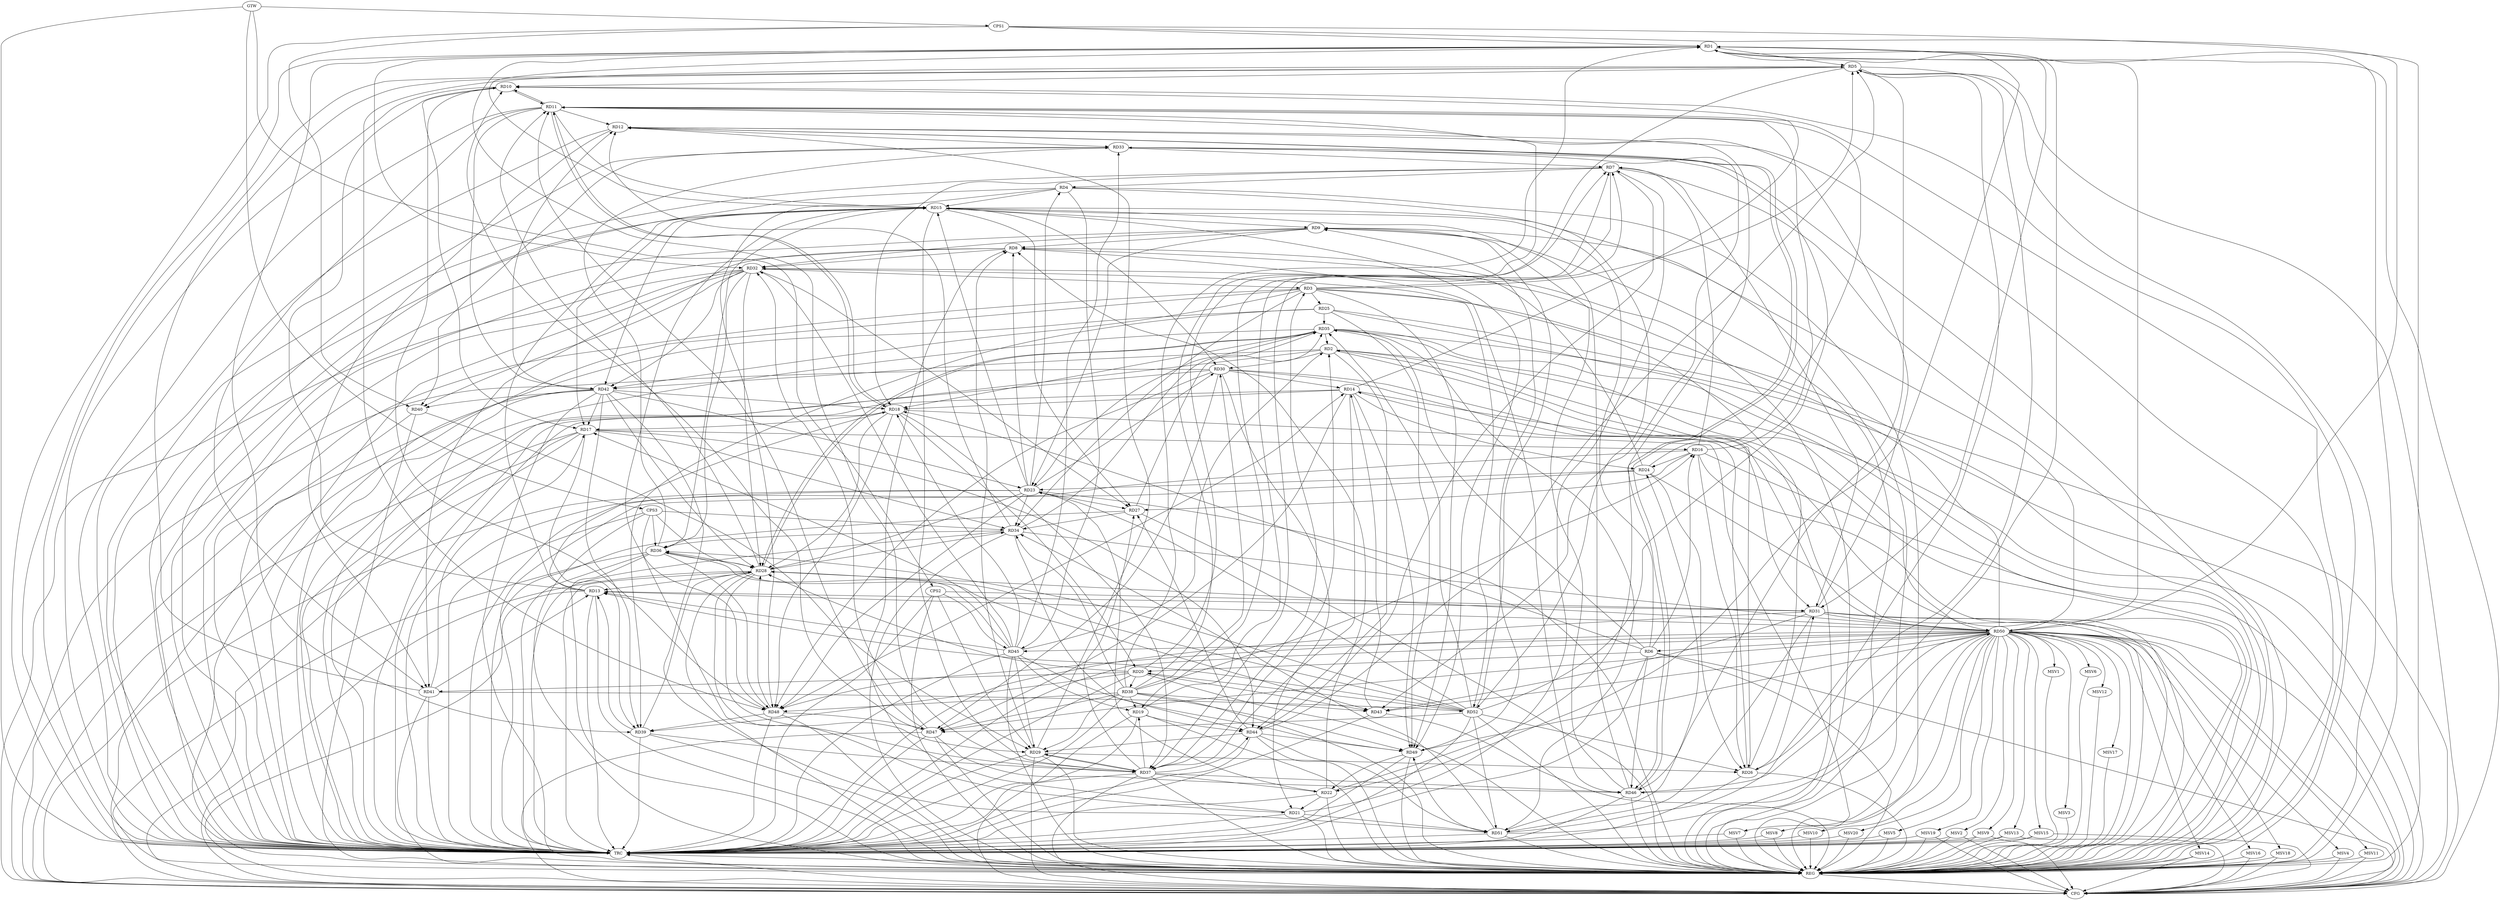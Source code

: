 strict digraph G {
  RD1 [ label="RD1" ];
  RD2 [ label="RD2" ];
  RD3 [ label="RD3" ];
  RD4 [ label="RD4" ];
  RD5 [ label="RD5" ];
  RD6 [ label="RD6" ];
  RD7 [ label="RD7" ];
  RD8 [ label="RD8" ];
  RD9 [ label="RD9" ];
  RD10 [ label="RD10" ];
  RD11 [ label="RD11" ];
  RD12 [ label="RD12" ];
  RD13 [ label="RD13" ];
  RD14 [ label="RD14" ];
  RD15 [ label="RD15" ];
  RD16 [ label="RD16" ];
  RD17 [ label="RD17" ];
  RD18 [ label="RD18" ];
  RD19 [ label="RD19" ];
  RD20 [ label="RD20" ];
  RD21 [ label="RD21" ];
  RD22 [ label="RD22" ];
  RD23 [ label="RD23" ];
  RD24 [ label="RD24" ];
  RD25 [ label="RD25" ];
  RD26 [ label="RD26" ];
  RD27 [ label="RD27" ];
  RD28 [ label="RD28" ];
  RD29 [ label="RD29" ];
  RD30 [ label="RD30" ];
  RD31 [ label="RD31" ];
  RD32 [ label="RD32" ];
  RD33 [ label="RD33" ];
  RD34 [ label="RD34" ];
  RD35 [ label="RD35" ];
  RD36 [ label="RD36" ];
  RD37 [ label="RD37" ];
  RD38 [ label="RD38" ];
  RD39 [ label="RD39" ];
  RD40 [ label="RD40" ];
  RD41 [ label="RD41" ];
  RD42 [ label="RD42" ];
  RD43 [ label="RD43" ];
  RD44 [ label="RD44" ];
  RD45 [ label="RD45" ];
  RD46 [ label="RD46" ];
  RD47 [ label="RD47" ];
  RD48 [ label="RD48" ];
  RD49 [ label="RD49" ];
  RD50 [ label="RD50" ];
  RD51 [ label="RD51" ];
  RD52 [ label="RD52" ];
  CPS1 [ label="CPS1" ];
  CPS2 [ label="CPS2" ];
  CPS3 [ label="CPS3" ];
  GTW [ label="GTW" ];
  REG [ label="REG" ];
  CFG [ label="CFG" ];
  TRC [ label="TRC" ];
  MSV1 [ label="MSV1" ];
  MSV2 [ label="MSV2" ];
  MSV3 [ label="MSV3" ];
  MSV4 [ label="MSV4" ];
  MSV5 [ label="MSV5" ];
  MSV6 [ label="MSV6" ];
  MSV7 [ label="MSV7" ];
  MSV8 [ label="MSV8" ];
  MSV9 [ label="MSV9" ];
  MSV10 [ label="MSV10" ];
  MSV11 [ label="MSV11" ];
  MSV12 [ label="MSV12" ];
  MSV13 [ label="MSV13" ];
  MSV14 [ label="MSV14" ];
  MSV15 [ label="MSV15" ];
  MSV16 [ label="MSV16" ];
  MSV17 [ label="MSV17" ];
  MSV18 [ label="MSV18" ];
  MSV19 [ label="MSV19" ];
  MSV20 [ label="MSV20" ];
  RD1 -> RD5;
  RD1 -> RD15;
  RD1 -> RD22;
  RD1 -> RD31;
  RD1 -> RD32;
  RD37 -> RD1;
  RD38 -> RD1;
  RD1 -> RD39;
  RD46 -> RD1;
  RD50 -> RD1;
  RD2 -> RD30;
  RD2 -> RD31;
  RD35 -> RD2;
  RD37 -> RD2;
  RD2 -> RD42;
  RD2 -> RD44;
  RD45 -> RD2;
  RD50 -> RD2;
  RD3 -> RD5;
  RD3 -> RD7;
  RD3 -> RD25;
  RD32 -> RD3;
  RD3 -> RD34;
  RD37 -> RD3;
  RD3 -> RD42;
  RD3 -> RD49;
  RD3 -> RD52;
  RD7 -> RD4;
  RD4 -> RD15;
  RD23 -> RD4;
  RD4 -> RD45;
  RD4 -> RD48;
  RD4 -> RD52;
  RD5 -> RD10;
  RD5 -> RD19;
  RD5 -> RD26;
  RD41 -> RD5;
  RD44 -> RD5;
  RD5 -> RD46;
  RD5 -> RD48;
  RD51 -> RD5;
  RD6 -> RD15;
  RD6 -> RD16;
  RD6 -> RD18;
  RD6 -> RD20;
  RD6 -> RD35;
  RD6 -> RD46;
  RD50 -> RD6;
  RD16 -> RD7;
  RD7 -> RD18;
  RD19 -> RD7;
  RD20 -> RD7;
  RD21 -> RD7;
  RD7 -> RD31;
  RD33 -> RD7;
  RD7 -> RD37;
  RD7 -> RD44;
  RD9 -> RD8;
  RD21 -> RD8;
  RD22 -> RD8;
  RD23 -> RD8;
  RD24 -> RD8;
  RD29 -> RD8;
  RD8 -> RD32;
  RD8 -> RD41;
  RD8 -> RD46;
  RD15 -> RD9;
  RD9 -> RD23;
  RD9 -> RD32;
  RD46 -> RD9;
  RD49 -> RD9;
  RD50 -> RD9;
  RD52 -> RD9;
  RD10 -> RD11;
  RD11 -> RD10;
  RD13 -> RD10;
  RD14 -> RD10;
  RD10 -> RD17;
  RD47 -> RD10;
  RD10 -> RD48;
  RD11 -> RD12;
  RD11 -> RD15;
  RD16 -> RD11;
  RD11 -> RD18;
  RD18 -> RD11;
  RD22 -> RD11;
  RD24 -> RD11;
  RD28 -> RD11;
  RD38 -> RD11;
  RD11 -> RD41;
  RD11 -> RD42;
  RD47 -> RD11;
  RD29 -> RD12;
  RD31 -> RD12;
  RD12 -> RD33;
  RD34 -> RD12;
  RD12 -> RD41;
  RD42 -> RD12;
  RD12 -> RD46;
  RD46 -> RD12;
  RD13 -> RD15;
  RD13 -> RD18;
  RD28 -> RD13;
  RD13 -> RD31;
  RD39 -> RD13;
  RD41 -> RD13;
  RD45 -> RD13;
  RD50 -> RD13;
  RD52 -> RD13;
  RD14 -> RD18;
  RD14 -> RD24;
  RD26 -> RD14;
  RD30 -> RD14;
  RD14 -> RD37;
  RD43 -> RD14;
  RD14 -> RD47;
  RD48 -> RD14;
  RD14 -> RD49;
  RD15 -> RD17;
  RD23 -> RD15;
  RD15 -> RD27;
  RD15 -> RD30;
  RD36 -> RD15;
  RD15 -> RD37;
  RD15 -> RD42;
  RD46 -> RD15;
  RD48 -> RD15;
  RD15 -> RD49;
  RD17 -> RD16;
  RD16 -> RD24;
  RD16 -> RD26;
  RD16 -> RD27;
  RD38 -> RD16;
  RD18 -> RD17;
  RD17 -> RD34;
  RD17 -> RD39;
  RD41 -> RD17;
  RD42 -> RD17;
  RD17 -> RD44;
  RD45 -> RD17;
  RD18 -> RD20;
  RD18 -> RD28;
  RD35 -> RD18;
  RD18 -> RD37;
  RD42 -> RD18;
  RD45 -> RD18;
  RD18 -> RD48;
  RD37 -> RD19;
  RD38 -> RD19;
  RD19 -> RD44;
  RD45 -> RD19;
  RD20 -> RD28;
  RD20 -> RD38;
  RD20 -> RD39;
  RD20 -> RD41;
  RD20 -> RD43;
  RD52 -> RD20;
  RD22 -> RD21;
  RD28 -> RD21;
  RD30 -> RD21;
  RD21 -> RD51;
  RD22 -> RD23;
  RD37 -> RD22;
  RD49 -> RD22;
  RD24 -> RD23;
  RD23 -> RD27;
  RD23 -> RD28;
  RD23 -> RD30;
  RD23 -> RD34;
  RD35 -> RD23;
  RD42 -> RD23;
  RD23 -> RD48;
  RD52 -> RD23;
  RD24 -> RD26;
  RD51 -> RD24;
  RD25 -> RD35;
  RD25 -> RD39;
  RD25 -> RD49;
  RD29 -> RD26;
  RD30 -> RD26;
  RD26 -> RD31;
  RD26 -> RD32;
  RD52 -> RD26;
  RD32 -> RD27;
  RD27 -> RD34;
  RD27 -> RD35;
  RD37 -> RD27;
  RD44 -> RD27;
  RD28 -> RD29;
  RD32 -> RD28;
  RD28 -> RD34;
  RD28 -> RD35;
  RD35 -> RD28;
  RD36 -> RD28;
  RD39 -> RD28;
  RD42 -> RD28;
  RD48 -> RD28;
  RD50 -> RD28;
  RD52 -> RD28;
  RD29 -> RD37;
  RD37 -> RD29;
  RD38 -> RD29;
  RD40 -> RD29;
  RD44 -> RD29;
  RD45 -> RD29;
  RD38 -> RD30;
  RD30 -> RD47;
  RD30 -> RD48;
  RD31 -> RD43;
  RD31 -> RD50;
  RD31 -> RD51;
  RD32 -> RD36;
  RD32 -> RD40;
  RD32 -> RD42;
  RD45 -> RD32;
  RD47 -> RD32;
  RD50 -> RD32;
  RD36 -> RD33;
  RD33 -> RD40;
  RD33 -> RD43;
  RD45 -> RD33;
  RD52 -> RD33;
  RD34 -> RD35;
  RD34 -> RD36;
  RD38 -> RD34;
  RD34 -> RD44;
  RD34 -> RD50;
  RD51 -> RD34;
  RD35 -> RD50;
  RD35 -> RD51;
  RD52 -> RD35;
  RD36 -> RD43;
  RD45 -> RD36;
  RD36 -> RD48;
  RD52 -> RD36;
  RD39 -> RD37;
  RD37 -> RD44;
  RD37 -> RD46;
  RD38 -> RD43;
  RD38 -> RD47;
  RD38 -> RD48;
  RD38 -> RD49;
  RD42 -> RD39;
  RD48 -> RD39;
  RD42 -> RD40;
  RD41 -> RD52;
  RD42 -> RD51;
  RD50 -> RD43;
  RD44 -> RD49;
  RD44 -> RD51;
  RD45 -> RD49;
  RD50 -> RD45;
  RD47 -> RD46;
  RD50 -> RD46;
  RD48 -> RD47;
  RD50 -> RD47;
  RD52 -> RD47;
  RD50 -> RD48;
  RD50 -> RD49;
  RD51 -> RD49;
  RD51 -> RD50;
  RD52 -> RD51;
  CPS1 -> RD1;
  CPS1 -> RD40;
  CPS1 -> RD50;
  CPS2 -> RD29;
  CPS2 -> RD31;
  CPS2 -> RD45;
  CPS3 -> RD28;
  CPS3 -> RD34;
  CPS3 -> RD37;
  CPS3 -> RD36;
  GTW -> CPS1;
  GTW -> CPS2;
  GTW -> CPS3;
  RD1 -> REG;
  RD2 -> REG;
  RD3 -> REG;
  RD4 -> REG;
  RD5 -> REG;
  RD6 -> REG;
  RD7 -> REG;
  RD8 -> REG;
  RD9 -> REG;
  RD10 -> REG;
  RD11 -> REG;
  RD12 -> REG;
  RD13 -> REG;
  RD14 -> REG;
  RD15 -> REG;
  RD16 -> REG;
  RD17 -> REG;
  RD18 -> REG;
  RD19 -> REG;
  RD20 -> REG;
  RD21 -> REG;
  RD22 -> REG;
  RD23 -> REG;
  RD24 -> REG;
  RD25 -> REG;
  RD26 -> REG;
  RD27 -> REG;
  RD28 -> REG;
  RD29 -> REG;
  RD30 -> REG;
  RD31 -> REG;
  RD32 -> REG;
  RD33 -> REG;
  RD34 -> REG;
  RD35 -> REG;
  RD36 -> REG;
  RD37 -> REG;
  RD38 -> REG;
  RD39 -> REG;
  RD40 -> REG;
  RD41 -> REG;
  RD42 -> REG;
  RD43 -> REG;
  RD44 -> REG;
  RD45 -> REG;
  RD46 -> REG;
  RD47 -> REG;
  RD48 -> REG;
  RD49 -> REG;
  RD50 -> REG;
  RD51 -> REG;
  RD52 -> REG;
  CPS1 -> REG;
  CPS2 -> REG;
  CPS3 -> REG;
  RD17 -> CFG;
  RD6 -> CFG;
  RD30 -> CFG;
  RD42 -> CFG;
  RD31 -> CFG;
  RD32 -> CFG;
  RD35 -> CFG;
  RD28 -> CFG;
  RD1 -> CFG;
  RD25 -> CFG;
  RD37 -> CFG;
  RD13 -> CFG;
  RD5 -> CFG;
  RD19 -> CFG;
  RD2 -> CFG;
  RD36 -> CFG;
  RD23 -> CFG;
  RD3 -> CFG;
  RD16 -> CFG;
  RD50 -> CFG;
  RD47 -> CFG;
  RD29 -> CFG;
  REG -> CFG;
  RD1 -> TRC;
  RD2 -> TRC;
  RD3 -> TRC;
  RD4 -> TRC;
  RD5 -> TRC;
  RD6 -> TRC;
  RD7 -> TRC;
  RD8 -> TRC;
  RD9 -> TRC;
  RD10 -> TRC;
  RD11 -> TRC;
  RD12 -> TRC;
  RD13 -> TRC;
  RD14 -> TRC;
  RD15 -> TRC;
  RD16 -> TRC;
  RD17 -> TRC;
  RD18 -> TRC;
  RD19 -> TRC;
  RD20 -> TRC;
  RD21 -> TRC;
  RD22 -> TRC;
  RD23 -> TRC;
  RD24 -> TRC;
  RD25 -> TRC;
  RD26 -> TRC;
  RD27 -> TRC;
  RD28 -> TRC;
  RD29 -> TRC;
  RD30 -> TRC;
  RD31 -> TRC;
  RD32 -> TRC;
  RD33 -> TRC;
  RD34 -> TRC;
  RD35 -> TRC;
  RD36 -> TRC;
  RD37 -> TRC;
  RD38 -> TRC;
  RD39 -> TRC;
  RD40 -> TRC;
  RD41 -> TRC;
  RD42 -> TRC;
  RD43 -> TRC;
  RD44 -> TRC;
  RD45 -> TRC;
  RD46 -> TRC;
  RD47 -> TRC;
  RD48 -> TRC;
  RD49 -> TRC;
  RD50 -> TRC;
  RD51 -> TRC;
  RD52 -> TRC;
  CPS1 -> TRC;
  CPS2 -> TRC;
  CPS3 -> TRC;
  GTW -> TRC;
  CFG -> TRC;
  TRC -> REG;
  RD50 -> MSV1;
  RD50 -> MSV2;
  RD50 -> MSV3;
  MSV1 -> REG;
  MSV2 -> REG;
  MSV2 -> TRC;
  MSV2 -> CFG;
  MSV3 -> REG;
  RD50 -> MSV4;
  RD50 -> MSV5;
  RD50 -> MSV6;
  MSV4 -> REG;
  MSV4 -> CFG;
  MSV5 -> REG;
  MSV5 -> TRC;
  MSV6 -> REG;
  RD50 -> MSV7;
  RD50 -> MSV8;
  MSV7 -> REG;
  MSV7 -> TRC;
  MSV8 -> REG;
  MSV8 -> TRC;
  RD50 -> MSV9;
  MSV9 -> REG;
  MSV9 -> TRC;
  MSV9 -> CFG;
  RD50 -> MSV10;
  MSV10 -> REG;
  MSV10 -> TRC;
  RD50 -> MSV11;
  MSV11 -> REG;
  MSV11 -> CFG;
  RD50 -> MSV12;
  RD50 -> MSV13;
  MSV12 -> REG;
  MSV13 -> REG;
  MSV13 -> TRC;
  MSV13 -> CFG;
  RD50 -> MSV14;
  MSV14 -> REG;
  MSV14 -> CFG;
  RD50 -> MSV15;
  RD50 -> MSV16;
  RD50 -> MSV17;
  MSV15 -> REG;
  MSV15 -> TRC;
  MSV15 -> CFG;
  MSV16 -> REG;
  MSV16 -> CFG;
  MSV17 -> REG;
  RD50 -> MSV18;
  MSV18 -> REG;
  MSV18 -> CFG;
  RD50 -> MSV19;
  RD50 -> MSV20;
  MSV19 -> REG;
  MSV19 -> TRC;
  MSV19 -> CFG;
  MSV20 -> REG;
  MSV20 -> TRC;
}
